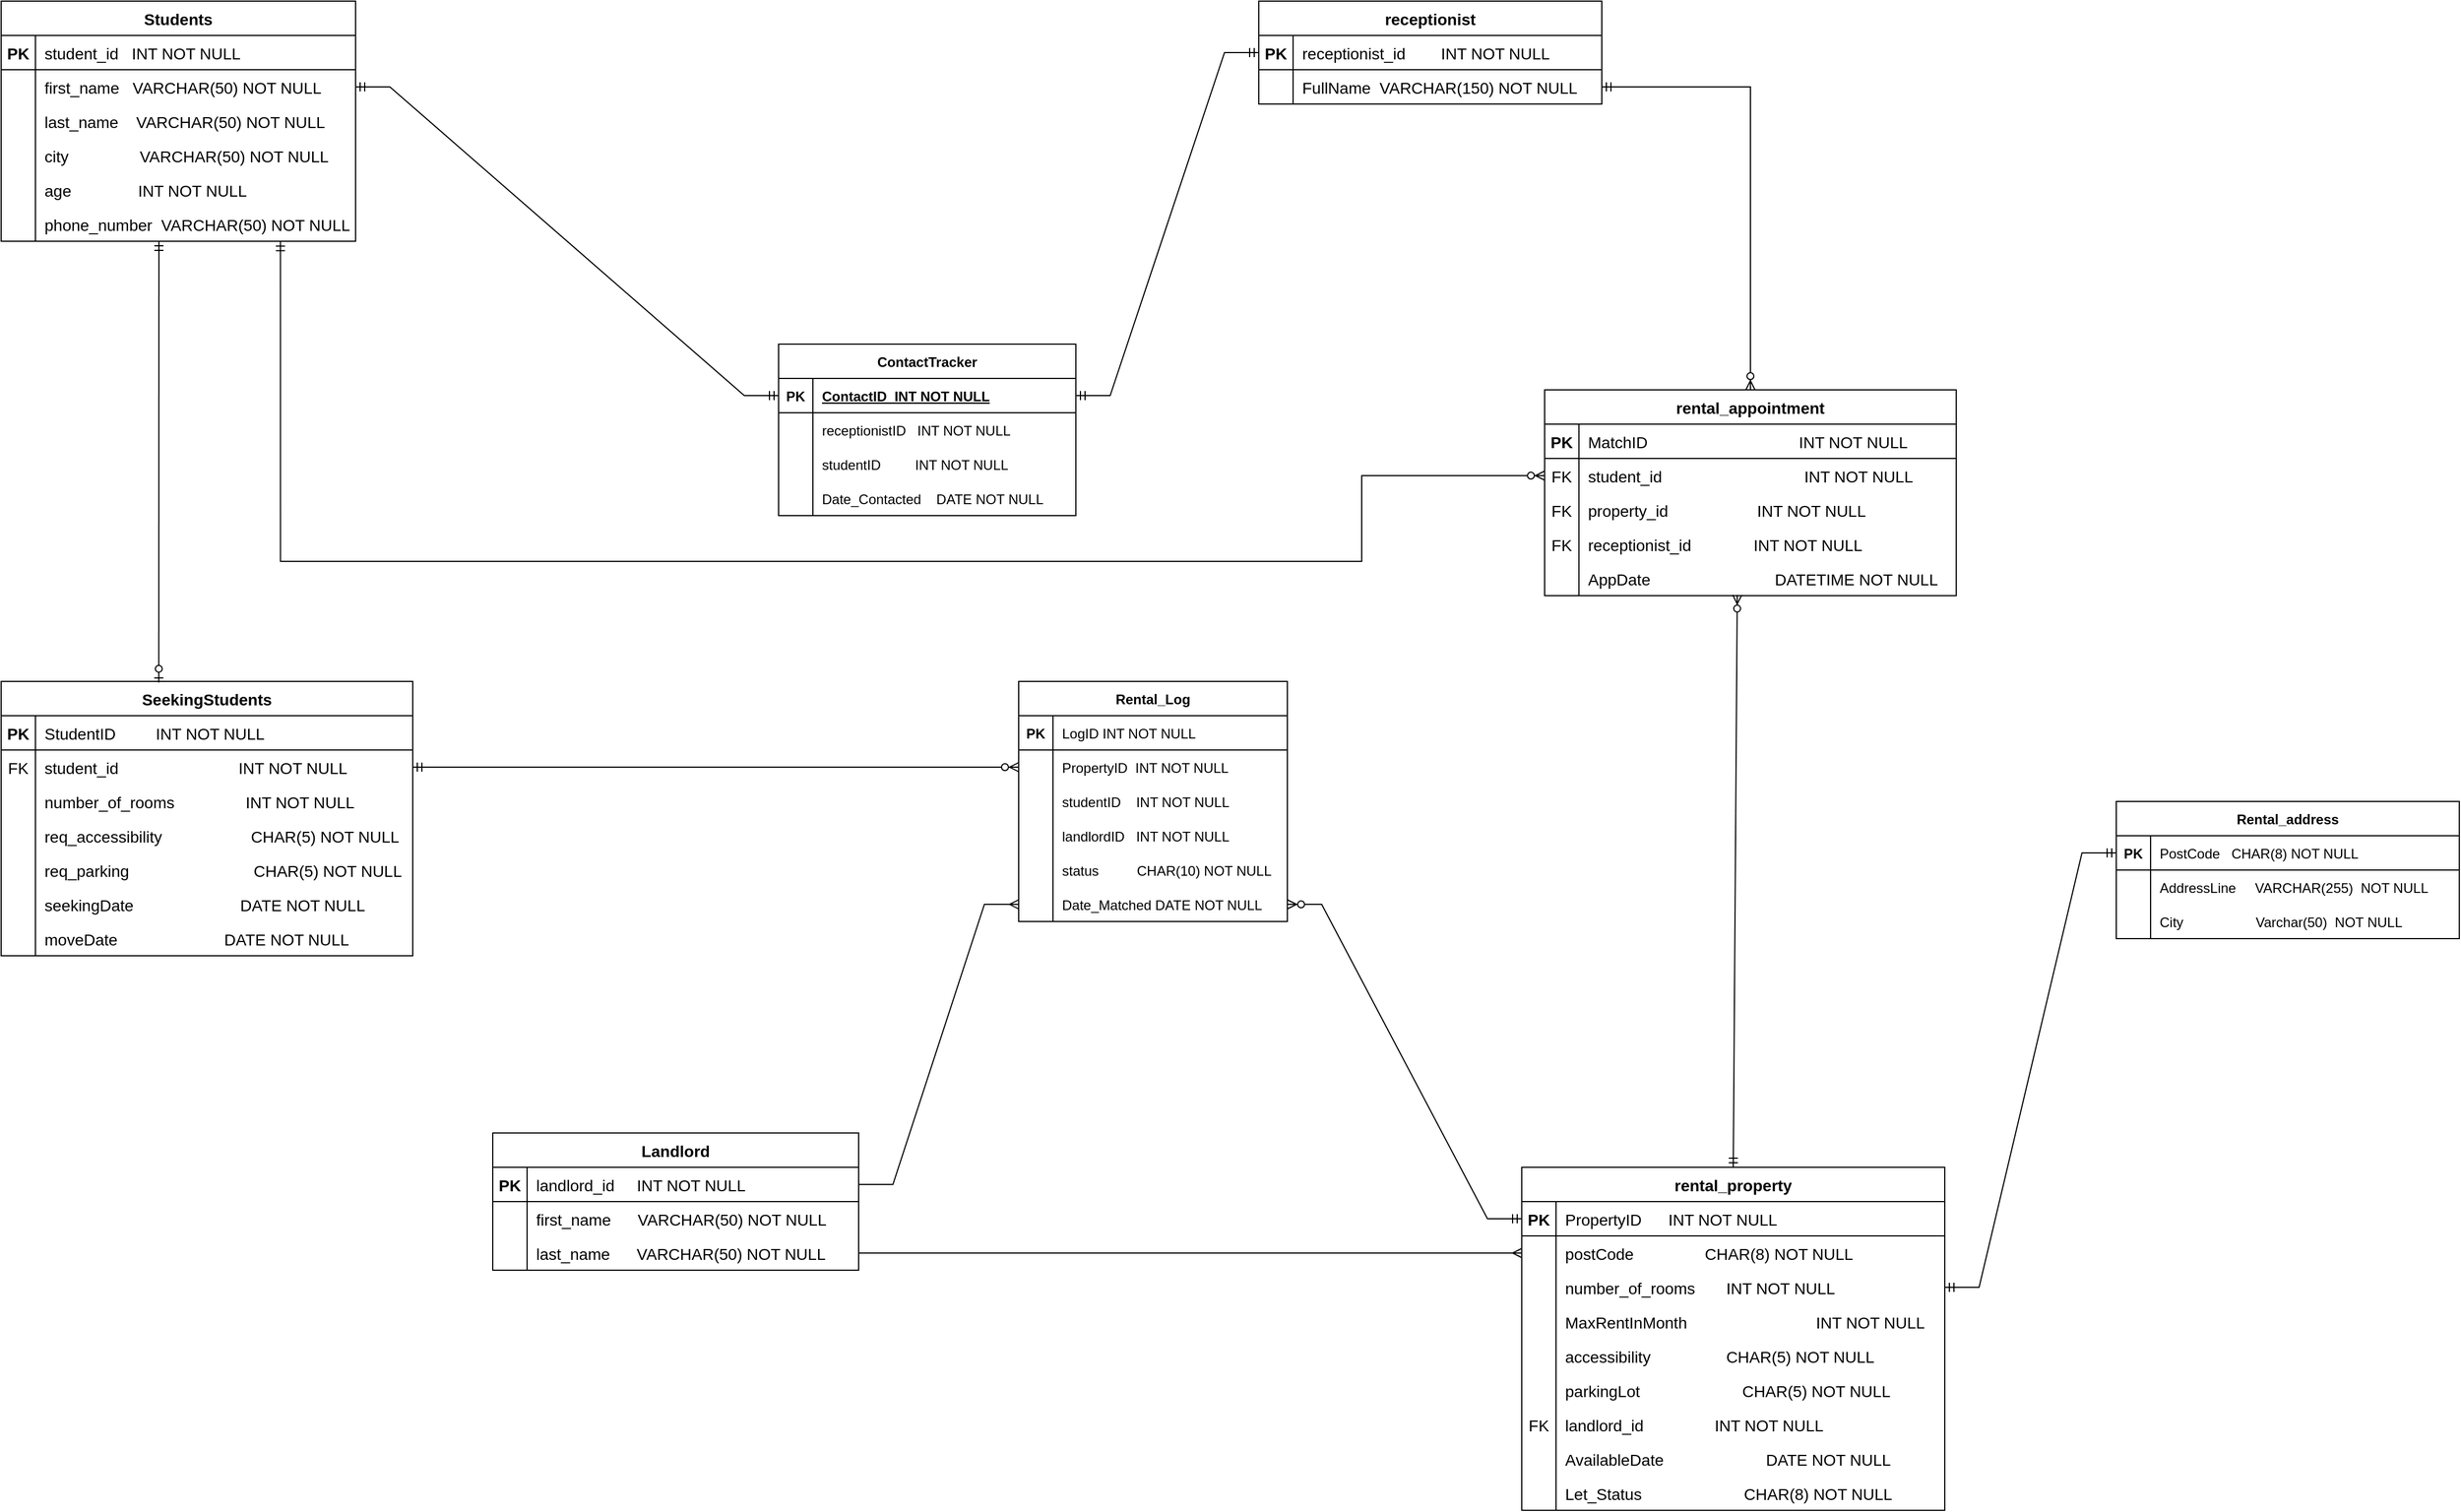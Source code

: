 <mxfile version="20.6.0" type="github">
  <diagram id="fzFdkP5ZeFTCwG1FxZoy" name="Page-1">
    <mxGraphModel dx="4066" dy="1269" grid="1" gridSize="10" guides="1" tooltips="1" connect="1" arrows="1" fold="1" page="1" pageScale="1" pageWidth="850" pageHeight="1100" math="0" shadow="0">
      <root>
        <mxCell id="0" />
        <mxCell id="1" parent="0" />
        <mxCell id="blNqjm5hQIWUAVkp0L84-167" value="Students" style="shape=table;startSize=30;container=1;collapsible=1;childLayout=tableLayout;fixedRows=1;rowLines=0;fontStyle=1;align=center;resizeLast=1;fontSize=14;" parent="1" vertex="1">
          <mxGeometry x="-890" y="300" width="310" height="210" as="geometry" />
        </mxCell>
        <mxCell id="blNqjm5hQIWUAVkp0L84-168" value="" style="shape=tableRow;horizontal=0;startSize=0;swimlaneHead=0;swimlaneBody=0;fillColor=none;collapsible=0;dropTarget=0;points=[[0,0.5],[1,0.5]];portConstraint=eastwest;top=0;left=0;right=0;bottom=1;fontSize=14;" parent="blNqjm5hQIWUAVkp0L84-167" vertex="1">
          <mxGeometry y="30" width="310" height="30" as="geometry" />
        </mxCell>
        <mxCell id="blNqjm5hQIWUAVkp0L84-169" value="PK" style="shape=partialRectangle;connectable=0;fillColor=none;top=0;left=0;bottom=0;right=0;fontStyle=1;overflow=hidden;fontSize=14;" parent="blNqjm5hQIWUAVkp0L84-168" vertex="1">
          <mxGeometry width="30" height="30" as="geometry">
            <mxRectangle width="30" height="30" as="alternateBounds" />
          </mxGeometry>
        </mxCell>
        <mxCell id="blNqjm5hQIWUAVkp0L84-170" value="student_id   INT NOT NULL" style="shape=partialRectangle;connectable=0;fillColor=none;top=0;left=0;bottom=0;right=0;align=left;spacingLeft=6;fontStyle=0;overflow=hidden;fontSize=14;" parent="blNqjm5hQIWUAVkp0L84-168" vertex="1">
          <mxGeometry x="30" width="280" height="30" as="geometry">
            <mxRectangle width="280" height="30" as="alternateBounds" />
          </mxGeometry>
        </mxCell>
        <mxCell id="blNqjm5hQIWUAVkp0L84-171" value="" style="shape=tableRow;horizontal=0;startSize=0;swimlaneHead=0;swimlaneBody=0;fillColor=none;collapsible=0;dropTarget=0;points=[[0,0.5],[1,0.5]];portConstraint=eastwest;top=0;left=0;right=0;bottom=0;fontSize=14;" parent="blNqjm5hQIWUAVkp0L84-167" vertex="1">
          <mxGeometry y="60" width="310" height="30" as="geometry" />
        </mxCell>
        <mxCell id="blNqjm5hQIWUAVkp0L84-172" value="" style="shape=partialRectangle;connectable=0;fillColor=none;top=0;left=0;bottom=0;right=0;editable=1;overflow=hidden;fontSize=14;" parent="blNqjm5hQIWUAVkp0L84-171" vertex="1">
          <mxGeometry width="30" height="30" as="geometry">
            <mxRectangle width="30" height="30" as="alternateBounds" />
          </mxGeometry>
        </mxCell>
        <mxCell id="blNqjm5hQIWUAVkp0L84-173" value="first_name   VARCHAR(50) NOT NULL" style="shape=partialRectangle;connectable=0;fillColor=none;top=0;left=0;bottom=0;right=0;align=left;spacingLeft=6;overflow=hidden;fontSize=14;" parent="blNqjm5hQIWUAVkp0L84-171" vertex="1">
          <mxGeometry x="30" width="280" height="30" as="geometry">
            <mxRectangle width="280" height="30" as="alternateBounds" />
          </mxGeometry>
        </mxCell>
        <mxCell id="blNqjm5hQIWUAVkp0L84-174" value="" style="shape=tableRow;horizontal=0;startSize=0;swimlaneHead=0;swimlaneBody=0;fillColor=none;collapsible=0;dropTarget=0;points=[[0,0.5],[1,0.5]];portConstraint=eastwest;top=0;left=0;right=0;bottom=0;fontSize=14;" parent="blNqjm5hQIWUAVkp0L84-167" vertex="1">
          <mxGeometry y="90" width="310" height="30" as="geometry" />
        </mxCell>
        <mxCell id="blNqjm5hQIWUAVkp0L84-175" value="" style="shape=partialRectangle;connectable=0;fillColor=none;top=0;left=0;bottom=0;right=0;editable=1;overflow=hidden;fontSize=14;" parent="blNqjm5hQIWUAVkp0L84-174" vertex="1">
          <mxGeometry width="30" height="30" as="geometry">
            <mxRectangle width="30" height="30" as="alternateBounds" />
          </mxGeometry>
        </mxCell>
        <mxCell id="blNqjm5hQIWUAVkp0L84-176" value="last_name    VARCHAR(50) NOT NULL" style="shape=partialRectangle;connectable=0;fillColor=none;top=0;left=0;bottom=0;right=0;align=left;spacingLeft=6;overflow=hidden;fontSize=14;" parent="blNqjm5hQIWUAVkp0L84-174" vertex="1">
          <mxGeometry x="30" width="280" height="30" as="geometry">
            <mxRectangle width="280" height="30" as="alternateBounds" />
          </mxGeometry>
        </mxCell>
        <mxCell id="blNqjm5hQIWUAVkp0L84-177" value="" style="shape=tableRow;horizontal=0;startSize=0;swimlaneHead=0;swimlaneBody=0;fillColor=none;collapsible=0;dropTarget=0;points=[[0,0.5],[1,0.5]];portConstraint=eastwest;top=0;left=0;right=0;bottom=0;fontSize=14;" parent="blNqjm5hQIWUAVkp0L84-167" vertex="1">
          <mxGeometry y="120" width="310" height="30" as="geometry" />
        </mxCell>
        <mxCell id="blNqjm5hQIWUAVkp0L84-178" value="" style="shape=partialRectangle;connectable=0;fillColor=none;top=0;left=0;bottom=0;right=0;editable=1;overflow=hidden;fontSize=14;" parent="blNqjm5hQIWUAVkp0L84-177" vertex="1">
          <mxGeometry width="30" height="30" as="geometry">
            <mxRectangle width="30" height="30" as="alternateBounds" />
          </mxGeometry>
        </mxCell>
        <mxCell id="blNqjm5hQIWUAVkp0L84-179" value="city                VARCHAR(50) NOT NULL" style="shape=partialRectangle;connectable=0;fillColor=none;top=0;left=0;bottom=0;right=0;align=left;spacingLeft=6;overflow=hidden;fontSize=14;" parent="blNqjm5hQIWUAVkp0L84-177" vertex="1">
          <mxGeometry x="30" width="280" height="30" as="geometry">
            <mxRectangle width="280" height="30" as="alternateBounds" />
          </mxGeometry>
        </mxCell>
        <mxCell id="blNqjm5hQIWUAVkp0L84-180" value="" style="shape=tableRow;horizontal=0;startSize=0;swimlaneHead=0;swimlaneBody=0;fillColor=none;collapsible=0;dropTarget=0;points=[[0,0.5],[1,0.5]];portConstraint=eastwest;top=0;left=0;right=0;bottom=0;fontSize=14;" parent="blNqjm5hQIWUAVkp0L84-167" vertex="1">
          <mxGeometry y="150" width="310" height="30" as="geometry" />
        </mxCell>
        <mxCell id="blNqjm5hQIWUAVkp0L84-181" value="" style="shape=partialRectangle;connectable=0;fillColor=none;top=0;left=0;bottom=0;right=0;editable=1;overflow=hidden;fontSize=14;" parent="blNqjm5hQIWUAVkp0L84-180" vertex="1">
          <mxGeometry width="30" height="30" as="geometry">
            <mxRectangle width="30" height="30" as="alternateBounds" />
          </mxGeometry>
        </mxCell>
        <mxCell id="blNqjm5hQIWUAVkp0L84-182" value="age               INT NOT NULL" style="shape=partialRectangle;connectable=0;fillColor=none;top=0;left=0;bottom=0;right=0;align=left;spacingLeft=6;overflow=hidden;fontSize=14;" parent="blNqjm5hQIWUAVkp0L84-180" vertex="1">
          <mxGeometry x="30" width="280" height="30" as="geometry">
            <mxRectangle width="280" height="30" as="alternateBounds" />
          </mxGeometry>
        </mxCell>
        <mxCell id="blNqjm5hQIWUAVkp0L84-183" value="" style="shape=tableRow;horizontal=0;startSize=0;swimlaneHead=0;swimlaneBody=0;fillColor=none;collapsible=0;dropTarget=0;points=[[0,0.5],[1,0.5]];portConstraint=eastwest;top=0;left=0;right=0;bottom=0;fontSize=14;" parent="blNqjm5hQIWUAVkp0L84-167" vertex="1">
          <mxGeometry y="180" width="310" height="30" as="geometry" />
        </mxCell>
        <mxCell id="blNqjm5hQIWUAVkp0L84-184" value="" style="shape=partialRectangle;connectable=0;fillColor=none;top=0;left=0;bottom=0;right=0;editable=1;overflow=hidden;fontSize=14;" parent="blNqjm5hQIWUAVkp0L84-183" vertex="1">
          <mxGeometry width="30" height="30" as="geometry">
            <mxRectangle width="30" height="30" as="alternateBounds" />
          </mxGeometry>
        </mxCell>
        <mxCell id="blNqjm5hQIWUAVkp0L84-185" value="phone_number  VARCHAR(50) NOT NULL" style="shape=partialRectangle;connectable=0;fillColor=none;top=0;left=0;bottom=0;right=0;align=left;spacingLeft=6;overflow=hidden;fontSize=14;" parent="blNqjm5hQIWUAVkp0L84-183" vertex="1">
          <mxGeometry x="30" width="280" height="30" as="geometry">
            <mxRectangle width="280" height="30" as="alternateBounds" />
          </mxGeometry>
        </mxCell>
        <mxCell id="blNqjm5hQIWUAVkp0L84-186" value="Landlord" style="shape=table;startSize=30;container=1;collapsible=1;childLayout=tableLayout;fixedRows=1;rowLines=0;fontStyle=1;align=center;resizeLast=1;fontSize=14;" parent="1" vertex="1">
          <mxGeometry x="-460" y="1290" width="320" height="120" as="geometry" />
        </mxCell>
        <mxCell id="blNqjm5hQIWUAVkp0L84-187" value="" style="shape=tableRow;horizontal=0;startSize=0;swimlaneHead=0;swimlaneBody=0;fillColor=none;collapsible=0;dropTarget=0;points=[[0,0.5],[1,0.5]];portConstraint=eastwest;top=0;left=0;right=0;bottom=1;fontSize=14;" parent="blNqjm5hQIWUAVkp0L84-186" vertex="1">
          <mxGeometry y="30" width="320" height="30" as="geometry" />
        </mxCell>
        <mxCell id="blNqjm5hQIWUAVkp0L84-188" value="PK" style="shape=partialRectangle;connectable=0;fillColor=none;top=0;left=0;bottom=0;right=0;fontStyle=1;overflow=hidden;fontSize=14;" parent="blNqjm5hQIWUAVkp0L84-187" vertex="1">
          <mxGeometry width="30" height="30" as="geometry">
            <mxRectangle width="30" height="30" as="alternateBounds" />
          </mxGeometry>
        </mxCell>
        <mxCell id="blNqjm5hQIWUAVkp0L84-189" value="landlord_id     INT NOT NULL" style="shape=partialRectangle;connectable=0;fillColor=none;top=0;left=0;bottom=0;right=0;align=left;spacingLeft=6;fontStyle=0;overflow=hidden;fontSize=14;" parent="blNqjm5hQIWUAVkp0L84-187" vertex="1">
          <mxGeometry x="30" width="290" height="30" as="geometry">
            <mxRectangle width="290" height="30" as="alternateBounds" />
          </mxGeometry>
        </mxCell>
        <mxCell id="blNqjm5hQIWUAVkp0L84-190" value="" style="shape=tableRow;horizontal=0;startSize=0;swimlaneHead=0;swimlaneBody=0;fillColor=none;collapsible=0;dropTarget=0;points=[[0,0.5],[1,0.5]];portConstraint=eastwest;top=0;left=0;right=0;bottom=0;fontSize=14;" parent="blNqjm5hQIWUAVkp0L84-186" vertex="1">
          <mxGeometry y="60" width="320" height="30" as="geometry" />
        </mxCell>
        <mxCell id="blNqjm5hQIWUAVkp0L84-191" value="" style="shape=partialRectangle;connectable=0;fillColor=none;top=0;left=0;bottom=0;right=0;editable=1;overflow=hidden;fontSize=14;" parent="blNqjm5hQIWUAVkp0L84-190" vertex="1">
          <mxGeometry width="30" height="30" as="geometry">
            <mxRectangle width="30" height="30" as="alternateBounds" />
          </mxGeometry>
        </mxCell>
        <mxCell id="blNqjm5hQIWUAVkp0L84-192" value="first_name      VARCHAR(50) NOT NULL" style="shape=partialRectangle;connectable=0;fillColor=none;top=0;left=0;bottom=0;right=0;align=left;spacingLeft=6;overflow=hidden;fontSize=14;" parent="blNqjm5hQIWUAVkp0L84-190" vertex="1">
          <mxGeometry x="30" width="290" height="30" as="geometry">
            <mxRectangle width="290" height="30" as="alternateBounds" />
          </mxGeometry>
        </mxCell>
        <mxCell id="blNqjm5hQIWUAVkp0L84-193" value="" style="shape=tableRow;horizontal=0;startSize=0;swimlaneHead=0;swimlaneBody=0;fillColor=none;collapsible=0;dropTarget=0;points=[[0,0.5],[1,0.5]];portConstraint=eastwest;top=0;left=0;right=0;bottom=0;fontSize=14;" parent="blNqjm5hQIWUAVkp0L84-186" vertex="1">
          <mxGeometry y="90" width="320" height="30" as="geometry" />
        </mxCell>
        <mxCell id="blNqjm5hQIWUAVkp0L84-194" value="" style="shape=partialRectangle;connectable=0;fillColor=none;top=0;left=0;bottom=0;right=0;editable=1;overflow=hidden;fontSize=14;" parent="blNqjm5hQIWUAVkp0L84-193" vertex="1">
          <mxGeometry width="30" height="30" as="geometry">
            <mxRectangle width="30" height="30" as="alternateBounds" />
          </mxGeometry>
        </mxCell>
        <mxCell id="blNqjm5hQIWUAVkp0L84-195" value="last_name      VARCHAR(50) NOT NULL" style="shape=partialRectangle;connectable=0;fillColor=none;top=0;left=0;bottom=0;right=0;align=left;spacingLeft=6;overflow=hidden;fontSize=14;" parent="blNqjm5hQIWUAVkp0L84-193" vertex="1">
          <mxGeometry x="30" width="290" height="30" as="geometry">
            <mxRectangle width="290" height="30" as="alternateBounds" />
          </mxGeometry>
        </mxCell>
        <mxCell id="blNqjm5hQIWUAVkp0L84-205" value="rental_property" style="shape=table;startSize=30;container=1;collapsible=1;childLayout=tableLayout;fixedRows=1;rowLines=0;fontStyle=1;align=center;resizeLast=1;fontSize=14;" parent="1" vertex="1">
          <mxGeometry x="440" y="1320" width="370" height="300" as="geometry" />
        </mxCell>
        <mxCell id="blNqjm5hQIWUAVkp0L84-206" value="" style="shape=tableRow;horizontal=0;startSize=0;swimlaneHead=0;swimlaneBody=0;fillColor=none;collapsible=0;dropTarget=0;points=[[0,0.5],[1,0.5]];portConstraint=eastwest;top=0;left=0;right=0;bottom=1;fontSize=14;" parent="blNqjm5hQIWUAVkp0L84-205" vertex="1">
          <mxGeometry y="30" width="370" height="30" as="geometry" />
        </mxCell>
        <mxCell id="blNqjm5hQIWUAVkp0L84-207" value="PK" style="shape=partialRectangle;connectable=0;fillColor=none;top=0;left=0;bottom=0;right=0;fontStyle=1;overflow=hidden;fontSize=14;" parent="blNqjm5hQIWUAVkp0L84-206" vertex="1">
          <mxGeometry width="30" height="30" as="geometry">
            <mxRectangle width="30" height="30" as="alternateBounds" />
          </mxGeometry>
        </mxCell>
        <mxCell id="blNqjm5hQIWUAVkp0L84-208" value="PropertyID      INT NOT NULL" style="shape=partialRectangle;connectable=0;fillColor=none;top=0;left=0;bottom=0;right=0;align=left;spacingLeft=6;fontStyle=0;overflow=hidden;fontSize=14;" parent="blNqjm5hQIWUAVkp0L84-206" vertex="1">
          <mxGeometry x="30" width="340" height="30" as="geometry">
            <mxRectangle width="340" height="30" as="alternateBounds" />
          </mxGeometry>
        </mxCell>
        <mxCell id="blNqjm5hQIWUAVkp0L84-215" value="" style="shape=tableRow;horizontal=0;startSize=0;swimlaneHead=0;swimlaneBody=0;fillColor=none;collapsible=0;dropTarget=0;points=[[0,0.5],[1,0.5]];portConstraint=eastwest;top=0;left=0;right=0;bottom=0;fontSize=14;" parent="blNqjm5hQIWUAVkp0L84-205" vertex="1">
          <mxGeometry y="60" width="370" height="30" as="geometry" />
        </mxCell>
        <mxCell id="blNqjm5hQIWUAVkp0L84-216" value="" style="shape=partialRectangle;connectable=0;fillColor=none;top=0;left=0;bottom=0;right=0;editable=1;overflow=hidden;fontSize=14;" parent="blNqjm5hQIWUAVkp0L84-215" vertex="1">
          <mxGeometry width="30" height="30" as="geometry">
            <mxRectangle width="30" height="30" as="alternateBounds" />
          </mxGeometry>
        </mxCell>
        <mxCell id="blNqjm5hQIWUAVkp0L84-217" value="postCode                CHAR(8) NOT NULL" style="shape=partialRectangle;connectable=0;fillColor=none;top=0;left=0;bottom=0;right=0;align=left;spacingLeft=6;overflow=hidden;fontSize=14;" parent="blNqjm5hQIWUAVkp0L84-215" vertex="1">
          <mxGeometry x="30" width="340" height="30" as="geometry">
            <mxRectangle width="340" height="30" as="alternateBounds" />
          </mxGeometry>
        </mxCell>
        <mxCell id="blNqjm5hQIWUAVkp0L84-218" value="" style="shape=tableRow;horizontal=0;startSize=0;swimlaneHead=0;swimlaneBody=0;fillColor=none;collapsible=0;dropTarget=0;points=[[0,0.5],[1,0.5]];portConstraint=eastwest;top=0;left=0;right=0;bottom=0;fontSize=14;" parent="blNqjm5hQIWUAVkp0L84-205" vertex="1">
          <mxGeometry y="90" width="370" height="30" as="geometry" />
        </mxCell>
        <mxCell id="blNqjm5hQIWUAVkp0L84-219" value="" style="shape=partialRectangle;connectable=0;fillColor=none;top=0;left=0;bottom=0;right=0;editable=1;overflow=hidden;fontSize=14;" parent="blNqjm5hQIWUAVkp0L84-218" vertex="1">
          <mxGeometry width="30" height="30" as="geometry">
            <mxRectangle width="30" height="30" as="alternateBounds" />
          </mxGeometry>
        </mxCell>
        <mxCell id="blNqjm5hQIWUAVkp0L84-220" value="number_of_rooms       INT NOT NULL" style="shape=partialRectangle;connectable=0;fillColor=none;top=0;left=0;bottom=0;right=0;align=left;spacingLeft=6;overflow=hidden;fontSize=14;" parent="blNqjm5hQIWUAVkp0L84-218" vertex="1">
          <mxGeometry x="30" width="340" height="30" as="geometry">
            <mxRectangle width="340" height="30" as="alternateBounds" />
          </mxGeometry>
        </mxCell>
        <mxCell id="blNqjm5hQIWUAVkp0L84-221" value="" style="shape=tableRow;horizontal=0;startSize=0;swimlaneHead=0;swimlaneBody=0;fillColor=none;collapsible=0;dropTarget=0;points=[[0,0.5],[1,0.5]];portConstraint=eastwest;top=0;left=0;right=0;bottom=0;fontSize=14;" parent="blNqjm5hQIWUAVkp0L84-205" vertex="1">
          <mxGeometry y="120" width="370" height="30" as="geometry" />
        </mxCell>
        <mxCell id="blNqjm5hQIWUAVkp0L84-222" value="" style="shape=partialRectangle;connectable=0;fillColor=none;top=0;left=0;bottom=0;right=0;editable=1;overflow=hidden;fontSize=14;" parent="blNqjm5hQIWUAVkp0L84-221" vertex="1">
          <mxGeometry width="30" height="30" as="geometry">
            <mxRectangle width="30" height="30" as="alternateBounds" />
          </mxGeometry>
        </mxCell>
        <mxCell id="blNqjm5hQIWUAVkp0L84-223" value="MaxRentInMonth                             INT NOT NULL" style="shape=partialRectangle;connectable=0;fillColor=none;top=0;left=0;bottom=0;right=0;align=left;spacingLeft=6;overflow=hidden;fontSize=14;" parent="blNqjm5hQIWUAVkp0L84-221" vertex="1">
          <mxGeometry x="30" width="340" height="30" as="geometry">
            <mxRectangle width="340" height="30" as="alternateBounds" />
          </mxGeometry>
        </mxCell>
        <mxCell id="blNqjm5hQIWUAVkp0L84-224" value="" style="shape=tableRow;horizontal=0;startSize=0;swimlaneHead=0;swimlaneBody=0;fillColor=none;collapsible=0;dropTarget=0;points=[[0,0.5],[1,0.5]];portConstraint=eastwest;top=0;left=0;right=0;bottom=0;fontSize=14;" parent="blNqjm5hQIWUAVkp0L84-205" vertex="1">
          <mxGeometry y="150" width="370" height="30" as="geometry" />
        </mxCell>
        <mxCell id="blNqjm5hQIWUAVkp0L84-225" value="" style="shape=partialRectangle;connectable=0;fillColor=none;top=0;left=0;bottom=0;right=0;editable=1;overflow=hidden;fontSize=14;" parent="blNqjm5hQIWUAVkp0L84-224" vertex="1">
          <mxGeometry width="30" height="30" as="geometry">
            <mxRectangle width="30" height="30" as="alternateBounds" />
          </mxGeometry>
        </mxCell>
        <mxCell id="blNqjm5hQIWUAVkp0L84-226" value="accessibility                 CHAR(5) NOT NULL" style="shape=partialRectangle;connectable=0;fillColor=none;top=0;left=0;bottom=0;right=0;align=left;spacingLeft=6;overflow=hidden;fontSize=14;" parent="blNqjm5hQIWUAVkp0L84-224" vertex="1">
          <mxGeometry x="30" width="340" height="30" as="geometry">
            <mxRectangle width="340" height="30" as="alternateBounds" />
          </mxGeometry>
        </mxCell>
        <mxCell id="blNqjm5hQIWUAVkp0L84-227" value="" style="shape=tableRow;horizontal=0;startSize=0;swimlaneHead=0;swimlaneBody=0;fillColor=none;collapsible=0;dropTarget=0;points=[[0,0.5],[1,0.5]];portConstraint=eastwest;top=0;left=0;right=0;bottom=0;fontSize=14;" parent="blNqjm5hQIWUAVkp0L84-205" vertex="1">
          <mxGeometry y="180" width="370" height="30" as="geometry" />
        </mxCell>
        <mxCell id="blNqjm5hQIWUAVkp0L84-228" value="" style="shape=partialRectangle;connectable=0;fillColor=none;top=0;left=0;bottom=0;right=0;editable=1;overflow=hidden;fontSize=14;" parent="blNqjm5hQIWUAVkp0L84-227" vertex="1">
          <mxGeometry width="30" height="30" as="geometry">
            <mxRectangle width="30" height="30" as="alternateBounds" />
          </mxGeometry>
        </mxCell>
        <mxCell id="blNqjm5hQIWUAVkp0L84-229" value="parkingLot                       CHAR(5) NOT NULL" style="shape=partialRectangle;connectable=0;fillColor=none;top=0;left=0;bottom=0;right=0;align=left;spacingLeft=6;overflow=hidden;fontSize=14;" parent="blNqjm5hQIWUAVkp0L84-227" vertex="1">
          <mxGeometry x="30" width="340" height="30" as="geometry">
            <mxRectangle width="340" height="30" as="alternateBounds" />
          </mxGeometry>
        </mxCell>
        <mxCell id="blNqjm5hQIWUAVkp0L84-230" value="" style="shape=tableRow;horizontal=0;startSize=0;swimlaneHead=0;swimlaneBody=0;fillColor=none;collapsible=0;dropTarget=0;points=[[0,0.5],[1,0.5]];portConstraint=eastwest;top=0;left=0;right=0;bottom=0;fontSize=14;" parent="blNqjm5hQIWUAVkp0L84-205" vertex="1">
          <mxGeometry y="210" width="370" height="30" as="geometry" />
        </mxCell>
        <mxCell id="blNqjm5hQIWUAVkp0L84-231" value="FK" style="shape=partialRectangle;connectable=0;fillColor=none;top=0;left=0;bottom=0;right=0;editable=1;overflow=hidden;fontSize=14;" parent="blNqjm5hQIWUAVkp0L84-230" vertex="1">
          <mxGeometry width="30" height="30" as="geometry">
            <mxRectangle width="30" height="30" as="alternateBounds" />
          </mxGeometry>
        </mxCell>
        <mxCell id="blNqjm5hQIWUAVkp0L84-232" value="landlord_id                INT NOT NULL" style="shape=partialRectangle;connectable=0;fillColor=none;top=0;left=0;bottom=0;right=0;align=left;spacingLeft=6;overflow=hidden;fontSize=14;" parent="blNqjm5hQIWUAVkp0L84-230" vertex="1">
          <mxGeometry x="30" width="340" height="30" as="geometry">
            <mxRectangle width="340" height="30" as="alternateBounds" />
          </mxGeometry>
        </mxCell>
        <mxCell id="wakjOHe6G9w9zEnivoXu-52" value="" style="shape=tableRow;horizontal=0;startSize=0;swimlaneHead=0;swimlaneBody=0;fillColor=none;collapsible=0;dropTarget=0;points=[[0,0.5],[1,0.5]];portConstraint=eastwest;top=0;left=0;right=0;bottom=0;fontSize=14;" vertex="1" parent="blNqjm5hQIWUAVkp0L84-205">
          <mxGeometry y="240" width="370" height="30" as="geometry" />
        </mxCell>
        <mxCell id="wakjOHe6G9w9zEnivoXu-53" value="" style="shape=partialRectangle;connectable=0;fillColor=none;top=0;left=0;bottom=0;right=0;editable=1;overflow=hidden;fontSize=14;" vertex="1" parent="wakjOHe6G9w9zEnivoXu-52">
          <mxGeometry width="30" height="30" as="geometry">
            <mxRectangle width="30" height="30" as="alternateBounds" />
          </mxGeometry>
        </mxCell>
        <mxCell id="wakjOHe6G9w9zEnivoXu-54" value="AvailableDate                       DATE NOT NULL" style="shape=partialRectangle;connectable=0;fillColor=none;top=0;left=0;bottom=0;right=0;align=left;spacingLeft=6;overflow=hidden;fontSize=14;" vertex="1" parent="wakjOHe6G9w9zEnivoXu-52">
          <mxGeometry x="30" width="340" height="30" as="geometry">
            <mxRectangle width="340" height="30" as="alternateBounds" />
          </mxGeometry>
        </mxCell>
        <mxCell id="wakjOHe6G9w9zEnivoXu-55" value="" style="shape=tableRow;horizontal=0;startSize=0;swimlaneHead=0;swimlaneBody=0;fillColor=none;collapsible=0;dropTarget=0;points=[[0,0.5],[1,0.5]];portConstraint=eastwest;top=0;left=0;right=0;bottom=0;fontSize=14;" vertex="1" parent="blNqjm5hQIWUAVkp0L84-205">
          <mxGeometry y="270" width="370" height="30" as="geometry" />
        </mxCell>
        <mxCell id="wakjOHe6G9w9zEnivoXu-56" value="" style="shape=partialRectangle;connectable=0;fillColor=none;top=0;left=0;bottom=0;right=0;editable=1;overflow=hidden;fontSize=14;" vertex="1" parent="wakjOHe6G9w9zEnivoXu-55">
          <mxGeometry width="30" height="30" as="geometry">
            <mxRectangle width="30" height="30" as="alternateBounds" />
          </mxGeometry>
        </mxCell>
        <mxCell id="wakjOHe6G9w9zEnivoXu-57" value="Let_Status                       CHAR(8) NOT NULL" style="shape=partialRectangle;connectable=0;fillColor=none;top=0;left=0;bottom=0;right=0;align=left;spacingLeft=6;overflow=hidden;fontSize=14;" vertex="1" parent="wakjOHe6G9w9zEnivoXu-55">
          <mxGeometry x="30" width="340" height="30" as="geometry">
            <mxRectangle width="340" height="30" as="alternateBounds" />
          </mxGeometry>
        </mxCell>
        <mxCell id="blNqjm5hQIWUAVkp0L84-233" value="SeekingStudents" style="shape=table;startSize=30;container=1;collapsible=1;childLayout=tableLayout;fixedRows=1;rowLines=0;fontStyle=1;align=center;resizeLast=1;fontSize=14;" parent="1" vertex="1">
          <mxGeometry x="-890" y="895" width="360" height="240" as="geometry" />
        </mxCell>
        <mxCell id="blNqjm5hQIWUAVkp0L84-234" value="" style="shape=tableRow;horizontal=0;startSize=0;swimlaneHead=0;swimlaneBody=0;fillColor=none;collapsible=0;dropTarget=0;points=[[0,0.5],[1,0.5]];portConstraint=eastwest;top=0;left=0;right=0;bottom=1;fontSize=14;" parent="blNqjm5hQIWUAVkp0L84-233" vertex="1">
          <mxGeometry y="30" width="360" height="30" as="geometry" />
        </mxCell>
        <mxCell id="blNqjm5hQIWUAVkp0L84-235" value="PK" style="shape=partialRectangle;connectable=0;fillColor=none;top=0;left=0;bottom=0;right=0;fontStyle=1;overflow=hidden;fontSize=14;" parent="blNqjm5hQIWUAVkp0L84-234" vertex="1">
          <mxGeometry width="30" height="30" as="geometry">
            <mxRectangle width="30" height="30" as="alternateBounds" />
          </mxGeometry>
        </mxCell>
        <mxCell id="blNqjm5hQIWUAVkp0L84-236" value="StudentID         INT NOT NULL" style="shape=partialRectangle;connectable=0;fillColor=none;top=0;left=0;bottom=0;right=0;align=left;spacingLeft=6;fontStyle=0;overflow=hidden;fontSize=14;" parent="blNqjm5hQIWUAVkp0L84-234" vertex="1">
          <mxGeometry x="30" width="330" height="30" as="geometry">
            <mxRectangle width="330" height="30" as="alternateBounds" />
          </mxGeometry>
        </mxCell>
        <mxCell id="blNqjm5hQIWUAVkp0L84-237" value="" style="shape=tableRow;horizontal=0;startSize=0;swimlaneHead=0;swimlaneBody=0;fillColor=none;collapsible=0;dropTarget=0;points=[[0,0.5],[1,0.5]];portConstraint=eastwest;top=0;left=0;right=0;bottom=0;fontSize=14;" parent="blNqjm5hQIWUAVkp0L84-233" vertex="1">
          <mxGeometry y="60" width="360" height="30" as="geometry" />
        </mxCell>
        <mxCell id="blNqjm5hQIWUAVkp0L84-238" value="FK" style="shape=partialRectangle;connectable=0;fillColor=none;top=0;left=0;bottom=0;right=0;editable=1;overflow=hidden;fontSize=14;" parent="blNqjm5hQIWUAVkp0L84-237" vertex="1">
          <mxGeometry width="30" height="30" as="geometry">
            <mxRectangle width="30" height="30" as="alternateBounds" />
          </mxGeometry>
        </mxCell>
        <mxCell id="blNqjm5hQIWUAVkp0L84-239" value="student_id                           INT NOT NULL" style="shape=partialRectangle;connectable=0;fillColor=none;top=0;left=0;bottom=0;right=0;align=left;spacingLeft=6;overflow=hidden;fontSize=14;" parent="blNqjm5hQIWUAVkp0L84-237" vertex="1">
          <mxGeometry x="30" width="330" height="30" as="geometry">
            <mxRectangle width="330" height="30" as="alternateBounds" />
          </mxGeometry>
        </mxCell>
        <mxCell id="blNqjm5hQIWUAVkp0L84-246" value="" style="shape=tableRow;horizontal=0;startSize=0;swimlaneHead=0;swimlaneBody=0;fillColor=none;collapsible=0;dropTarget=0;points=[[0,0.5],[1,0.5]];portConstraint=eastwest;top=0;left=0;right=0;bottom=0;fontSize=14;" parent="blNqjm5hQIWUAVkp0L84-233" vertex="1">
          <mxGeometry y="90" width="360" height="30" as="geometry" />
        </mxCell>
        <mxCell id="blNqjm5hQIWUAVkp0L84-247" value="" style="shape=partialRectangle;connectable=0;fillColor=none;top=0;left=0;bottom=0;right=0;editable=1;overflow=hidden;fontSize=14;" parent="blNqjm5hQIWUAVkp0L84-246" vertex="1">
          <mxGeometry width="30" height="30" as="geometry">
            <mxRectangle width="30" height="30" as="alternateBounds" />
          </mxGeometry>
        </mxCell>
        <mxCell id="blNqjm5hQIWUAVkp0L84-248" value="number_of_rooms                INT NOT NULL" style="shape=partialRectangle;connectable=0;fillColor=none;top=0;left=0;bottom=0;right=0;align=left;spacingLeft=6;overflow=hidden;fontSize=14;" parent="blNqjm5hQIWUAVkp0L84-246" vertex="1">
          <mxGeometry x="30" width="330" height="30" as="geometry">
            <mxRectangle width="330" height="30" as="alternateBounds" />
          </mxGeometry>
        </mxCell>
        <mxCell id="blNqjm5hQIWUAVkp0L84-249" value="" style="shape=tableRow;horizontal=0;startSize=0;swimlaneHead=0;swimlaneBody=0;fillColor=none;collapsible=0;dropTarget=0;points=[[0,0.5],[1,0.5]];portConstraint=eastwest;top=0;left=0;right=0;bottom=0;fontSize=14;" parent="blNqjm5hQIWUAVkp0L84-233" vertex="1">
          <mxGeometry y="120" width="360" height="30" as="geometry" />
        </mxCell>
        <mxCell id="blNqjm5hQIWUAVkp0L84-250" value="" style="shape=partialRectangle;connectable=0;fillColor=none;top=0;left=0;bottom=0;right=0;editable=1;overflow=hidden;fontSize=14;" parent="blNqjm5hQIWUAVkp0L84-249" vertex="1">
          <mxGeometry width="30" height="30" as="geometry">
            <mxRectangle width="30" height="30" as="alternateBounds" />
          </mxGeometry>
        </mxCell>
        <mxCell id="blNqjm5hQIWUAVkp0L84-251" value="req_accessibility                    CHAR(5) NOT NULL" style="shape=partialRectangle;connectable=0;fillColor=none;top=0;left=0;bottom=0;right=0;align=left;spacingLeft=6;overflow=hidden;fontSize=14;" parent="blNqjm5hQIWUAVkp0L84-249" vertex="1">
          <mxGeometry x="30" width="330" height="30" as="geometry">
            <mxRectangle width="330" height="30" as="alternateBounds" />
          </mxGeometry>
        </mxCell>
        <mxCell id="blNqjm5hQIWUAVkp0L84-252" value="" style="shape=tableRow;horizontal=0;startSize=0;swimlaneHead=0;swimlaneBody=0;fillColor=none;collapsible=0;dropTarget=0;points=[[0,0.5],[1,0.5]];portConstraint=eastwest;top=0;left=0;right=0;bottom=0;fontSize=14;" parent="blNqjm5hQIWUAVkp0L84-233" vertex="1">
          <mxGeometry y="150" width="360" height="30" as="geometry" />
        </mxCell>
        <mxCell id="blNqjm5hQIWUAVkp0L84-253" value="" style="shape=partialRectangle;connectable=0;fillColor=none;top=0;left=0;bottom=0;right=0;editable=1;overflow=hidden;fontSize=14;" parent="blNqjm5hQIWUAVkp0L84-252" vertex="1">
          <mxGeometry width="30" height="30" as="geometry">
            <mxRectangle width="30" height="30" as="alternateBounds" />
          </mxGeometry>
        </mxCell>
        <mxCell id="blNqjm5hQIWUAVkp0L84-254" value="req_parking                            CHAR(5) NOT NULL" style="shape=partialRectangle;connectable=0;fillColor=none;top=0;left=0;bottom=0;right=0;align=left;spacingLeft=6;overflow=hidden;fontSize=14;" parent="blNqjm5hQIWUAVkp0L84-252" vertex="1">
          <mxGeometry x="30" width="330" height="30" as="geometry">
            <mxRectangle width="330" height="30" as="alternateBounds" />
          </mxGeometry>
        </mxCell>
        <mxCell id="blNqjm5hQIWUAVkp0L84-258" value="" style="shape=tableRow;horizontal=0;startSize=0;swimlaneHead=0;swimlaneBody=0;fillColor=none;collapsible=0;dropTarget=0;points=[[0,0.5],[1,0.5]];portConstraint=eastwest;top=0;left=0;right=0;bottom=0;fontSize=14;" parent="blNqjm5hQIWUAVkp0L84-233" vertex="1">
          <mxGeometry y="180" width="360" height="30" as="geometry" />
        </mxCell>
        <mxCell id="blNqjm5hQIWUAVkp0L84-259" value="" style="shape=partialRectangle;connectable=0;fillColor=none;top=0;left=0;bottom=0;right=0;editable=1;overflow=hidden;fontSize=14;" parent="blNqjm5hQIWUAVkp0L84-258" vertex="1">
          <mxGeometry width="30" height="30" as="geometry">
            <mxRectangle width="30" height="30" as="alternateBounds" />
          </mxGeometry>
        </mxCell>
        <mxCell id="blNqjm5hQIWUAVkp0L84-260" value="seekingDate                        DATE NOT NULL" style="shape=partialRectangle;connectable=0;fillColor=none;top=0;left=0;bottom=0;right=0;align=left;spacingLeft=6;overflow=hidden;fontSize=14;" parent="blNqjm5hQIWUAVkp0L84-258" vertex="1">
          <mxGeometry x="30" width="330" height="30" as="geometry">
            <mxRectangle width="330" height="30" as="alternateBounds" />
          </mxGeometry>
        </mxCell>
        <mxCell id="wakjOHe6G9w9zEnivoXu-1" value="" style="shape=tableRow;horizontal=0;startSize=0;swimlaneHead=0;swimlaneBody=0;fillColor=none;collapsible=0;dropTarget=0;points=[[0,0.5],[1,0.5]];portConstraint=eastwest;top=0;left=0;right=0;bottom=0;fontSize=14;" vertex="1" parent="blNqjm5hQIWUAVkp0L84-233">
          <mxGeometry y="210" width="360" height="30" as="geometry" />
        </mxCell>
        <mxCell id="wakjOHe6G9w9zEnivoXu-2" value="" style="shape=partialRectangle;connectable=0;fillColor=none;top=0;left=0;bottom=0;right=0;editable=1;overflow=hidden;fontSize=14;" vertex="1" parent="wakjOHe6G9w9zEnivoXu-1">
          <mxGeometry width="30" height="30" as="geometry">
            <mxRectangle width="30" height="30" as="alternateBounds" />
          </mxGeometry>
        </mxCell>
        <mxCell id="wakjOHe6G9w9zEnivoXu-3" value="moveDate                        DATE NOT NULL" style="shape=partialRectangle;connectable=0;fillColor=none;top=0;left=0;bottom=0;right=0;align=left;spacingLeft=6;overflow=hidden;fontSize=14;" vertex="1" parent="wakjOHe6G9w9zEnivoXu-1">
          <mxGeometry x="30" width="330" height="30" as="geometry">
            <mxRectangle width="330" height="30" as="alternateBounds" />
          </mxGeometry>
        </mxCell>
        <mxCell id="blNqjm5hQIWUAVkp0L84-261" value="rental_appointment" style="shape=table;startSize=30;container=1;collapsible=1;childLayout=tableLayout;fixedRows=1;rowLines=0;fontStyle=1;align=center;resizeLast=1;fontSize=14;" parent="1" vertex="1">
          <mxGeometry x="460" y="640" width="360" height="180" as="geometry" />
        </mxCell>
        <mxCell id="blNqjm5hQIWUAVkp0L84-262" value="" style="shape=tableRow;horizontal=0;startSize=0;swimlaneHead=0;swimlaneBody=0;fillColor=none;collapsible=0;dropTarget=0;points=[[0,0.5],[1,0.5]];portConstraint=eastwest;top=0;left=0;right=0;bottom=1;fontSize=14;" parent="blNqjm5hQIWUAVkp0L84-261" vertex="1">
          <mxGeometry y="30" width="360" height="30" as="geometry" />
        </mxCell>
        <mxCell id="blNqjm5hQIWUAVkp0L84-263" value="PK" style="shape=partialRectangle;connectable=0;fillColor=none;top=0;left=0;bottom=0;right=0;fontStyle=1;overflow=hidden;fontSize=14;" parent="blNqjm5hQIWUAVkp0L84-262" vertex="1">
          <mxGeometry width="30" height="30" as="geometry">
            <mxRectangle width="30" height="30" as="alternateBounds" />
          </mxGeometry>
        </mxCell>
        <mxCell id="blNqjm5hQIWUAVkp0L84-264" value="MatchID                                  INT NOT NULL" style="shape=partialRectangle;connectable=0;fillColor=none;top=0;left=0;bottom=0;right=0;align=left;spacingLeft=6;fontStyle=0;overflow=hidden;fontSize=14;" parent="blNqjm5hQIWUAVkp0L84-262" vertex="1">
          <mxGeometry x="30" width="330" height="30" as="geometry">
            <mxRectangle width="330" height="30" as="alternateBounds" />
          </mxGeometry>
        </mxCell>
        <mxCell id="blNqjm5hQIWUAVkp0L84-265" value="" style="shape=tableRow;horizontal=0;startSize=0;swimlaneHead=0;swimlaneBody=0;fillColor=none;collapsible=0;dropTarget=0;points=[[0,0.5],[1,0.5]];portConstraint=eastwest;top=0;left=0;right=0;bottom=0;fontSize=14;" parent="blNqjm5hQIWUAVkp0L84-261" vertex="1">
          <mxGeometry y="60" width="360" height="30" as="geometry" />
        </mxCell>
        <mxCell id="blNqjm5hQIWUAVkp0L84-266" value="FK" style="shape=partialRectangle;connectable=0;fillColor=none;top=0;left=0;bottom=0;right=0;editable=1;overflow=hidden;fontSize=14;" parent="blNqjm5hQIWUAVkp0L84-265" vertex="1">
          <mxGeometry width="30" height="30" as="geometry">
            <mxRectangle width="30" height="30" as="alternateBounds" />
          </mxGeometry>
        </mxCell>
        <mxCell id="blNqjm5hQIWUAVkp0L84-267" value="student_id                                INT NOT NULL" style="shape=partialRectangle;connectable=0;fillColor=none;top=0;left=0;bottom=0;right=0;align=left;spacingLeft=6;overflow=hidden;fontSize=14;" parent="blNqjm5hQIWUAVkp0L84-265" vertex="1">
          <mxGeometry x="30" width="330" height="30" as="geometry">
            <mxRectangle width="330" height="30" as="alternateBounds" />
          </mxGeometry>
        </mxCell>
        <mxCell id="blNqjm5hQIWUAVkp0L84-268" value="" style="shape=tableRow;horizontal=0;startSize=0;swimlaneHead=0;swimlaneBody=0;fillColor=none;collapsible=0;dropTarget=0;points=[[0,0.5],[1,0.5]];portConstraint=eastwest;top=0;left=0;right=0;bottom=0;fontSize=14;" parent="blNqjm5hQIWUAVkp0L84-261" vertex="1">
          <mxGeometry y="90" width="360" height="30" as="geometry" />
        </mxCell>
        <mxCell id="blNqjm5hQIWUAVkp0L84-269" value="FK" style="shape=partialRectangle;connectable=0;fillColor=none;top=0;left=0;bottom=0;right=0;editable=1;overflow=hidden;fontSize=14;" parent="blNqjm5hQIWUAVkp0L84-268" vertex="1">
          <mxGeometry width="30" height="30" as="geometry">
            <mxRectangle width="30" height="30" as="alternateBounds" />
          </mxGeometry>
        </mxCell>
        <mxCell id="blNqjm5hQIWUAVkp0L84-270" value="property_id                    INT NOT NULL" style="shape=partialRectangle;connectable=0;fillColor=none;top=0;left=0;bottom=0;right=0;align=left;spacingLeft=6;overflow=hidden;fontSize=14;" parent="blNqjm5hQIWUAVkp0L84-268" vertex="1">
          <mxGeometry x="30" width="330" height="30" as="geometry">
            <mxRectangle width="330" height="30" as="alternateBounds" />
          </mxGeometry>
        </mxCell>
        <mxCell id="blNqjm5hQIWUAVkp0L84-271" value="" style="shape=tableRow;horizontal=0;startSize=0;swimlaneHead=0;swimlaneBody=0;fillColor=none;collapsible=0;dropTarget=0;points=[[0,0.5],[1,0.5]];portConstraint=eastwest;top=0;left=0;right=0;bottom=0;fontSize=14;" parent="blNqjm5hQIWUAVkp0L84-261" vertex="1">
          <mxGeometry y="120" width="360" height="30" as="geometry" />
        </mxCell>
        <mxCell id="blNqjm5hQIWUAVkp0L84-272" value="FK" style="shape=partialRectangle;connectable=0;fillColor=none;top=0;left=0;bottom=0;right=0;editable=1;overflow=hidden;fontSize=14;" parent="blNqjm5hQIWUAVkp0L84-271" vertex="1">
          <mxGeometry width="30" height="30" as="geometry">
            <mxRectangle width="30" height="30" as="alternateBounds" />
          </mxGeometry>
        </mxCell>
        <mxCell id="blNqjm5hQIWUAVkp0L84-273" value="receptionist_id              INT NOT NULL" style="shape=partialRectangle;connectable=0;fillColor=none;top=0;left=0;bottom=0;right=0;align=left;spacingLeft=6;overflow=hidden;fontSize=14;" parent="blNqjm5hQIWUAVkp0L84-271" vertex="1">
          <mxGeometry x="30" width="330" height="30" as="geometry">
            <mxRectangle width="330" height="30" as="alternateBounds" />
          </mxGeometry>
        </mxCell>
        <mxCell id="blNqjm5hQIWUAVkp0L84-274" value="" style="shape=tableRow;horizontal=0;startSize=0;swimlaneHead=0;swimlaneBody=0;fillColor=none;collapsible=0;dropTarget=0;points=[[0,0.5],[1,0.5]];portConstraint=eastwest;top=0;left=0;right=0;bottom=0;fontSize=14;" parent="blNqjm5hQIWUAVkp0L84-261" vertex="1">
          <mxGeometry y="150" width="360" height="30" as="geometry" />
        </mxCell>
        <mxCell id="blNqjm5hQIWUAVkp0L84-275" value="" style="shape=partialRectangle;connectable=0;fillColor=none;top=0;left=0;bottom=0;right=0;editable=1;overflow=hidden;fontSize=14;" parent="blNqjm5hQIWUAVkp0L84-274" vertex="1">
          <mxGeometry width="30" height="30" as="geometry">
            <mxRectangle width="30" height="30" as="alternateBounds" />
          </mxGeometry>
        </mxCell>
        <mxCell id="blNqjm5hQIWUAVkp0L84-276" value="AppDate                            DATETIME NOT NULL" style="shape=partialRectangle;connectable=0;fillColor=none;top=0;left=0;bottom=0;right=0;align=left;spacingLeft=6;overflow=hidden;fontSize=14;" parent="blNqjm5hQIWUAVkp0L84-274" vertex="1">
          <mxGeometry x="30" width="330" height="30" as="geometry">
            <mxRectangle width="330" height="30" as="alternateBounds" />
          </mxGeometry>
        </mxCell>
        <mxCell id="blNqjm5hQIWUAVkp0L84-303" value="receptionist" style="shape=table;startSize=30;container=1;collapsible=1;childLayout=tableLayout;fixedRows=1;rowLines=0;fontStyle=1;align=center;resizeLast=1;fontSize=14;" parent="1" vertex="1">
          <mxGeometry x="210" y="300" width="300" height="90" as="geometry" />
        </mxCell>
        <mxCell id="blNqjm5hQIWUAVkp0L84-304" value="" style="shape=tableRow;horizontal=0;startSize=0;swimlaneHead=0;swimlaneBody=0;fillColor=none;collapsible=0;dropTarget=0;points=[[0,0.5],[1,0.5]];portConstraint=eastwest;top=0;left=0;right=0;bottom=1;fontSize=14;" parent="blNqjm5hQIWUAVkp0L84-303" vertex="1">
          <mxGeometry y="30" width="300" height="30" as="geometry" />
        </mxCell>
        <mxCell id="blNqjm5hQIWUAVkp0L84-305" value="PK" style="shape=partialRectangle;connectable=0;fillColor=none;top=0;left=0;bottom=0;right=0;fontStyle=1;overflow=hidden;fontSize=14;" parent="blNqjm5hQIWUAVkp0L84-304" vertex="1">
          <mxGeometry width="30" height="30" as="geometry">
            <mxRectangle width="30" height="30" as="alternateBounds" />
          </mxGeometry>
        </mxCell>
        <mxCell id="blNqjm5hQIWUAVkp0L84-306" value="receptionist_id        INT NOT NULL" style="shape=partialRectangle;connectable=0;fillColor=none;top=0;left=0;bottom=0;right=0;align=left;spacingLeft=6;fontStyle=0;overflow=hidden;fontSize=14;" parent="blNqjm5hQIWUAVkp0L84-304" vertex="1">
          <mxGeometry x="30" width="270" height="30" as="geometry">
            <mxRectangle width="270" height="30" as="alternateBounds" />
          </mxGeometry>
        </mxCell>
        <mxCell id="blNqjm5hQIWUAVkp0L84-307" value="" style="shape=tableRow;horizontal=0;startSize=0;swimlaneHead=0;swimlaneBody=0;fillColor=none;collapsible=0;dropTarget=0;points=[[0,0.5],[1,0.5]];portConstraint=eastwest;top=0;left=0;right=0;bottom=0;fontSize=14;" parent="blNqjm5hQIWUAVkp0L84-303" vertex="1">
          <mxGeometry y="60" width="300" height="30" as="geometry" />
        </mxCell>
        <mxCell id="blNqjm5hQIWUAVkp0L84-308" value="" style="shape=partialRectangle;connectable=0;fillColor=none;top=0;left=0;bottom=0;right=0;editable=1;overflow=hidden;fontSize=14;" parent="blNqjm5hQIWUAVkp0L84-307" vertex="1">
          <mxGeometry width="30" height="30" as="geometry">
            <mxRectangle width="30" height="30" as="alternateBounds" />
          </mxGeometry>
        </mxCell>
        <mxCell id="blNqjm5hQIWUAVkp0L84-309" value="FullName  VARCHAR(150) NOT NULL" style="shape=partialRectangle;connectable=0;fillColor=none;top=0;left=0;bottom=0;right=0;align=left;spacingLeft=6;overflow=hidden;fontSize=14;" parent="blNqjm5hQIWUAVkp0L84-307" vertex="1">
          <mxGeometry x="30" width="270" height="30" as="geometry">
            <mxRectangle width="270" height="30" as="alternateBounds" />
          </mxGeometry>
        </mxCell>
        <mxCell id="wakjOHe6G9w9zEnivoXu-4" value="ContactTracker" style="shape=table;startSize=30;container=1;collapsible=1;childLayout=tableLayout;fixedRows=1;rowLines=0;fontStyle=1;align=center;resizeLast=1;" vertex="1" parent="1">
          <mxGeometry x="-210" y="600" width="260" height="150" as="geometry" />
        </mxCell>
        <mxCell id="wakjOHe6G9w9zEnivoXu-5" value="" style="shape=tableRow;horizontal=0;startSize=0;swimlaneHead=0;swimlaneBody=0;fillColor=none;collapsible=0;dropTarget=0;points=[[0,0.5],[1,0.5]];portConstraint=eastwest;top=0;left=0;right=0;bottom=1;" vertex="1" parent="wakjOHe6G9w9zEnivoXu-4">
          <mxGeometry y="30" width="260" height="30" as="geometry" />
        </mxCell>
        <mxCell id="wakjOHe6G9w9zEnivoXu-6" value="PK" style="shape=partialRectangle;connectable=0;fillColor=none;top=0;left=0;bottom=0;right=0;fontStyle=1;overflow=hidden;" vertex="1" parent="wakjOHe6G9w9zEnivoXu-5">
          <mxGeometry width="30" height="30" as="geometry">
            <mxRectangle width="30" height="30" as="alternateBounds" />
          </mxGeometry>
        </mxCell>
        <mxCell id="wakjOHe6G9w9zEnivoXu-7" value="ContactID  INT NOT NULL" style="shape=partialRectangle;connectable=0;fillColor=none;top=0;left=0;bottom=0;right=0;align=left;spacingLeft=6;fontStyle=5;overflow=hidden;" vertex="1" parent="wakjOHe6G9w9zEnivoXu-5">
          <mxGeometry x="30" width="230" height="30" as="geometry">
            <mxRectangle width="230" height="30" as="alternateBounds" />
          </mxGeometry>
        </mxCell>
        <mxCell id="wakjOHe6G9w9zEnivoXu-8" value="" style="shape=tableRow;horizontal=0;startSize=0;swimlaneHead=0;swimlaneBody=0;fillColor=none;collapsible=0;dropTarget=0;points=[[0,0.5],[1,0.5]];portConstraint=eastwest;top=0;left=0;right=0;bottom=0;" vertex="1" parent="wakjOHe6G9w9zEnivoXu-4">
          <mxGeometry y="60" width="260" height="30" as="geometry" />
        </mxCell>
        <mxCell id="wakjOHe6G9w9zEnivoXu-9" value="" style="shape=partialRectangle;connectable=0;fillColor=none;top=0;left=0;bottom=0;right=0;editable=1;overflow=hidden;" vertex="1" parent="wakjOHe6G9w9zEnivoXu-8">
          <mxGeometry width="30" height="30" as="geometry">
            <mxRectangle width="30" height="30" as="alternateBounds" />
          </mxGeometry>
        </mxCell>
        <mxCell id="wakjOHe6G9w9zEnivoXu-10" value="receptionistID   INT NOT NULL" style="shape=partialRectangle;connectable=0;fillColor=none;top=0;left=0;bottom=0;right=0;align=left;spacingLeft=6;overflow=hidden;" vertex="1" parent="wakjOHe6G9w9zEnivoXu-8">
          <mxGeometry x="30" width="230" height="30" as="geometry">
            <mxRectangle width="230" height="30" as="alternateBounds" />
          </mxGeometry>
        </mxCell>
        <mxCell id="wakjOHe6G9w9zEnivoXu-11" value="" style="shape=tableRow;horizontal=0;startSize=0;swimlaneHead=0;swimlaneBody=0;fillColor=none;collapsible=0;dropTarget=0;points=[[0,0.5],[1,0.5]];portConstraint=eastwest;top=0;left=0;right=0;bottom=0;" vertex="1" parent="wakjOHe6G9w9zEnivoXu-4">
          <mxGeometry y="90" width="260" height="30" as="geometry" />
        </mxCell>
        <mxCell id="wakjOHe6G9w9zEnivoXu-12" value="" style="shape=partialRectangle;connectable=0;fillColor=none;top=0;left=0;bottom=0;right=0;editable=1;overflow=hidden;" vertex="1" parent="wakjOHe6G9w9zEnivoXu-11">
          <mxGeometry width="30" height="30" as="geometry">
            <mxRectangle width="30" height="30" as="alternateBounds" />
          </mxGeometry>
        </mxCell>
        <mxCell id="wakjOHe6G9w9zEnivoXu-13" value="studentID         INT NOT NULL" style="shape=partialRectangle;connectable=0;fillColor=none;top=0;left=0;bottom=0;right=0;align=left;spacingLeft=6;overflow=hidden;" vertex="1" parent="wakjOHe6G9w9zEnivoXu-11">
          <mxGeometry x="30" width="230" height="30" as="geometry">
            <mxRectangle width="230" height="30" as="alternateBounds" />
          </mxGeometry>
        </mxCell>
        <mxCell id="wakjOHe6G9w9zEnivoXu-14" value="" style="shape=tableRow;horizontal=0;startSize=0;swimlaneHead=0;swimlaneBody=0;fillColor=none;collapsible=0;dropTarget=0;points=[[0,0.5],[1,0.5]];portConstraint=eastwest;top=0;left=0;right=0;bottom=0;" vertex="1" parent="wakjOHe6G9w9zEnivoXu-4">
          <mxGeometry y="120" width="260" height="30" as="geometry" />
        </mxCell>
        <mxCell id="wakjOHe6G9w9zEnivoXu-15" value="" style="shape=partialRectangle;connectable=0;fillColor=none;top=0;left=0;bottom=0;right=0;editable=1;overflow=hidden;" vertex="1" parent="wakjOHe6G9w9zEnivoXu-14">
          <mxGeometry width="30" height="30" as="geometry">
            <mxRectangle width="30" height="30" as="alternateBounds" />
          </mxGeometry>
        </mxCell>
        <mxCell id="wakjOHe6G9w9zEnivoXu-16" value="Date_Contacted    DATE NOT NULL" style="shape=partialRectangle;connectable=0;fillColor=none;top=0;left=0;bottom=0;right=0;align=left;spacingLeft=6;overflow=hidden;" vertex="1" parent="wakjOHe6G9w9zEnivoXu-14">
          <mxGeometry x="30" width="230" height="30" as="geometry">
            <mxRectangle width="230" height="30" as="alternateBounds" />
          </mxGeometry>
        </mxCell>
        <mxCell id="wakjOHe6G9w9zEnivoXu-17" value="Rental_address" style="shape=table;startSize=30;container=1;collapsible=1;childLayout=tableLayout;fixedRows=1;rowLines=0;fontStyle=1;align=center;resizeLast=1;" vertex="1" parent="1">
          <mxGeometry x="960" y="1000" width="300" height="120" as="geometry" />
        </mxCell>
        <mxCell id="wakjOHe6G9w9zEnivoXu-18" value="" style="shape=tableRow;horizontal=0;startSize=0;swimlaneHead=0;swimlaneBody=0;fillColor=none;collapsible=0;dropTarget=0;points=[[0,0.5],[1,0.5]];portConstraint=eastwest;top=0;left=0;right=0;bottom=1;" vertex="1" parent="wakjOHe6G9w9zEnivoXu-17">
          <mxGeometry y="30" width="300" height="30" as="geometry" />
        </mxCell>
        <mxCell id="wakjOHe6G9w9zEnivoXu-19" value="PK" style="shape=partialRectangle;connectable=0;fillColor=none;top=0;left=0;bottom=0;right=0;fontStyle=1;overflow=hidden;" vertex="1" parent="wakjOHe6G9w9zEnivoXu-18">
          <mxGeometry width="30" height="30" as="geometry">
            <mxRectangle width="30" height="30" as="alternateBounds" />
          </mxGeometry>
        </mxCell>
        <mxCell id="wakjOHe6G9w9zEnivoXu-20" value="PostCode   CHAR(8) NOT NULL" style="shape=partialRectangle;connectable=0;fillColor=none;top=0;left=0;bottom=0;right=0;align=left;spacingLeft=6;fontStyle=0;overflow=hidden;" vertex="1" parent="wakjOHe6G9w9zEnivoXu-18">
          <mxGeometry x="30" width="270" height="30" as="geometry">
            <mxRectangle width="270" height="30" as="alternateBounds" />
          </mxGeometry>
        </mxCell>
        <mxCell id="wakjOHe6G9w9zEnivoXu-21" value="" style="shape=tableRow;horizontal=0;startSize=0;swimlaneHead=0;swimlaneBody=0;fillColor=none;collapsible=0;dropTarget=0;points=[[0,0.5],[1,0.5]];portConstraint=eastwest;top=0;left=0;right=0;bottom=0;" vertex="1" parent="wakjOHe6G9w9zEnivoXu-17">
          <mxGeometry y="60" width="300" height="30" as="geometry" />
        </mxCell>
        <mxCell id="wakjOHe6G9w9zEnivoXu-22" value="" style="shape=partialRectangle;connectable=0;fillColor=none;top=0;left=0;bottom=0;right=0;editable=1;overflow=hidden;" vertex="1" parent="wakjOHe6G9w9zEnivoXu-21">
          <mxGeometry width="30" height="30" as="geometry">
            <mxRectangle width="30" height="30" as="alternateBounds" />
          </mxGeometry>
        </mxCell>
        <mxCell id="wakjOHe6G9w9zEnivoXu-23" value="AddressLine     VARCHAR(255)  NOT NULL" style="shape=partialRectangle;connectable=0;fillColor=none;top=0;left=0;bottom=0;right=0;align=left;spacingLeft=6;overflow=hidden;" vertex="1" parent="wakjOHe6G9w9zEnivoXu-21">
          <mxGeometry x="30" width="270" height="30" as="geometry">
            <mxRectangle width="270" height="30" as="alternateBounds" />
          </mxGeometry>
        </mxCell>
        <mxCell id="wakjOHe6G9w9zEnivoXu-24" value="" style="shape=tableRow;horizontal=0;startSize=0;swimlaneHead=0;swimlaneBody=0;fillColor=none;collapsible=0;dropTarget=0;points=[[0,0.5],[1,0.5]];portConstraint=eastwest;top=0;left=0;right=0;bottom=0;" vertex="1" parent="wakjOHe6G9w9zEnivoXu-17">
          <mxGeometry y="90" width="300" height="30" as="geometry" />
        </mxCell>
        <mxCell id="wakjOHe6G9w9zEnivoXu-25" value="" style="shape=partialRectangle;connectable=0;fillColor=none;top=0;left=0;bottom=0;right=0;editable=1;overflow=hidden;" vertex="1" parent="wakjOHe6G9w9zEnivoXu-24">
          <mxGeometry width="30" height="30" as="geometry">
            <mxRectangle width="30" height="30" as="alternateBounds" />
          </mxGeometry>
        </mxCell>
        <mxCell id="wakjOHe6G9w9zEnivoXu-26" value="City                   Varchar(50)  NOT NULL" style="shape=partialRectangle;connectable=0;fillColor=none;top=0;left=0;bottom=0;right=0;align=left;spacingLeft=6;overflow=hidden;" vertex="1" parent="wakjOHe6G9w9zEnivoXu-24">
          <mxGeometry x="30" width="270" height="30" as="geometry">
            <mxRectangle width="270" height="30" as="alternateBounds" />
          </mxGeometry>
        </mxCell>
        <mxCell id="wakjOHe6G9w9zEnivoXu-30" value="Rental_Log" style="shape=table;startSize=30;container=1;collapsible=1;childLayout=tableLayout;fixedRows=1;rowLines=0;fontStyle=1;align=center;resizeLast=1;" vertex="1" parent="1">
          <mxGeometry y="895" width="235" height="210" as="geometry" />
        </mxCell>
        <mxCell id="wakjOHe6G9w9zEnivoXu-31" value="" style="shape=tableRow;horizontal=0;startSize=0;swimlaneHead=0;swimlaneBody=0;fillColor=none;collapsible=0;dropTarget=0;points=[[0,0.5],[1,0.5]];portConstraint=eastwest;top=0;left=0;right=0;bottom=1;" vertex="1" parent="wakjOHe6G9w9zEnivoXu-30">
          <mxGeometry y="30" width="235" height="30" as="geometry" />
        </mxCell>
        <mxCell id="wakjOHe6G9w9zEnivoXu-32" value="PK" style="shape=partialRectangle;connectable=0;fillColor=none;top=0;left=0;bottom=0;right=0;fontStyle=1;overflow=hidden;" vertex="1" parent="wakjOHe6G9w9zEnivoXu-31">
          <mxGeometry width="30" height="30" as="geometry">
            <mxRectangle width="30" height="30" as="alternateBounds" />
          </mxGeometry>
        </mxCell>
        <mxCell id="wakjOHe6G9w9zEnivoXu-33" value="LogID INT NOT NULL" style="shape=partialRectangle;connectable=0;fillColor=none;top=0;left=0;bottom=0;right=0;align=left;spacingLeft=6;fontStyle=0;overflow=hidden;" vertex="1" parent="wakjOHe6G9w9zEnivoXu-31">
          <mxGeometry x="30" width="205" height="30" as="geometry">
            <mxRectangle width="205" height="30" as="alternateBounds" />
          </mxGeometry>
        </mxCell>
        <mxCell id="wakjOHe6G9w9zEnivoXu-34" value="" style="shape=tableRow;horizontal=0;startSize=0;swimlaneHead=0;swimlaneBody=0;fillColor=none;collapsible=0;dropTarget=0;points=[[0,0.5],[1,0.5]];portConstraint=eastwest;top=0;left=0;right=0;bottom=0;" vertex="1" parent="wakjOHe6G9w9zEnivoXu-30">
          <mxGeometry y="60" width="235" height="30" as="geometry" />
        </mxCell>
        <mxCell id="wakjOHe6G9w9zEnivoXu-35" value="" style="shape=partialRectangle;connectable=0;fillColor=none;top=0;left=0;bottom=0;right=0;editable=1;overflow=hidden;" vertex="1" parent="wakjOHe6G9w9zEnivoXu-34">
          <mxGeometry width="30" height="30" as="geometry">
            <mxRectangle width="30" height="30" as="alternateBounds" />
          </mxGeometry>
        </mxCell>
        <mxCell id="wakjOHe6G9w9zEnivoXu-36" value="PropertyID  INT NOT NULL" style="shape=partialRectangle;connectable=0;fillColor=none;top=0;left=0;bottom=0;right=0;align=left;spacingLeft=6;overflow=hidden;" vertex="1" parent="wakjOHe6G9w9zEnivoXu-34">
          <mxGeometry x="30" width="205" height="30" as="geometry">
            <mxRectangle width="205" height="30" as="alternateBounds" />
          </mxGeometry>
        </mxCell>
        <mxCell id="wakjOHe6G9w9zEnivoXu-37" value="" style="shape=tableRow;horizontal=0;startSize=0;swimlaneHead=0;swimlaneBody=0;fillColor=none;collapsible=0;dropTarget=0;points=[[0,0.5],[1,0.5]];portConstraint=eastwest;top=0;left=0;right=0;bottom=0;" vertex="1" parent="wakjOHe6G9w9zEnivoXu-30">
          <mxGeometry y="90" width="235" height="30" as="geometry" />
        </mxCell>
        <mxCell id="wakjOHe6G9w9zEnivoXu-38" value="" style="shape=partialRectangle;connectable=0;fillColor=none;top=0;left=0;bottom=0;right=0;editable=1;overflow=hidden;" vertex="1" parent="wakjOHe6G9w9zEnivoXu-37">
          <mxGeometry width="30" height="30" as="geometry">
            <mxRectangle width="30" height="30" as="alternateBounds" />
          </mxGeometry>
        </mxCell>
        <mxCell id="wakjOHe6G9w9zEnivoXu-39" value="studentID    INT NOT NULL" style="shape=partialRectangle;connectable=0;fillColor=none;top=0;left=0;bottom=0;right=0;align=left;spacingLeft=6;overflow=hidden;" vertex="1" parent="wakjOHe6G9w9zEnivoXu-37">
          <mxGeometry x="30" width="205" height="30" as="geometry">
            <mxRectangle width="205" height="30" as="alternateBounds" />
          </mxGeometry>
        </mxCell>
        <mxCell id="wakjOHe6G9w9zEnivoXu-40" value="" style="shape=tableRow;horizontal=0;startSize=0;swimlaneHead=0;swimlaneBody=0;fillColor=none;collapsible=0;dropTarget=0;points=[[0,0.5],[1,0.5]];portConstraint=eastwest;top=0;left=0;right=0;bottom=0;" vertex="1" parent="wakjOHe6G9w9zEnivoXu-30">
          <mxGeometry y="120" width="235" height="30" as="geometry" />
        </mxCell>
        <mxCell id="wakjOHe6G9w9zEnivoXu-41" value="" style="shape=partialRectangle;connectable=0;fillColor=none;top=0;left=0;bottom=0;right=0;editable=1;overflow=hidden;" vertex="1" parent="wakjOHe6G9w9zEnivoXu-40">
          <mxGeometry width="30" height="30" as="geometry">
            <mxRectangle width="30" height="30" as="alternateBounds" />
          </mxGeometry>
        </mxCell>
        <mxCell id="wakjOHe6G9w9zEnivoXu-42" value="landlordID   INT NOT NULL" style="shape=partialRectangle;connectable=0;fillColor=none;top=0;left=0;bottom=0;right=0;align=left;spacingLeft=6;overflow=hidden;" vertex="1" parent="wakjOHe6G9w9zEnivoXu-40">
          <mxGeometry x="30" width="205" height="30" as="geometry">
            <mxRectangle width="205" height="30" as="alternateBounds" />
          </mxGeometry>
        </mxCell>
        <mxCell id="wakjOHe6G9w9zEnivoXu-43" value="" style="shape=tableRow;horizontal=0;startSize=0;swimlaneHead=0;swimlaneBody=0;fillColor=none;collapsible=0;dropTarget=0;points=[[0,0.5],[1,0.5]];portConstraint=eastwest;top=0;left=0;right=0;bottom=0;" vertex="1" parent="wakjOHe6G9w9zEnivoXu-30">
          <mxGeometry y="150" width="235" height="30" as="geometry" />
        </mxCell>
        <mxCell id="wakjOHe6G9w9zEnivoXu-44" value="" style="shape=partialRectangle;connectable=0;fillColor=none;top=0;left=0;bottom=0;right=0;editable=1;overflow=hidden;" vertex="1" parent="wakjOHe6G9w9zEnivoXu-43">
          <mxGeometry width="30" height="30" as="geometry">
            <mxRectangle width="30" height="30" as="alternateBounds" />
          </mxGeometry>
        </mxCell>
        <mxCell id="wakjOHe6G9w9zEnivoXu-45" value="status          CHAR(10) NOT NULL" style="shape=partialRectangle;connectable=0;fillColor=none;top=0;left=0;bottom=0;right=0;align=left;spacingLeft=6;overflow=hidden;" vertex="1" parent="wakjOHe6G9w9zEnivoXu-43">
          <mxGeometry x="30" width="205" height="30" as="geometry">
            <mxRectangle width="205" height="30" as="alternateBounds" />
          </mxGeometry>
        </mxCell>
        <mxCell id="wakjOHe6G9w9zEnivoXu-46" value="" style="shape=tableRow;horizontal=0;startSize=0;swimlaneHead=0;swimlaneBody=0;fillColor=none;collapsible=0;dropTarget=0;points=[[0,0.5],[1,0.5]];portConstraint=eastwest;top=0;left=0;right=0;bottom=0;" vertex="1" parent="wakjOHe6G9w9zEnivoXu-30">
          <mxGeometry y="180" width="235" height="30" as="geometry" />
        </mxCell>
        <mxCell id="wakjOHe6G9w9zEnivoXu-47" value="" style="shape=partialRectangle;connectable=0;fillColor=none;top=0;left=0;bottom=0;right=0;editable=1;overflow=hidden;" vertex="1" parent="wakjOHe6G9w9zEnivoXu-46">
          <mxGeometry width="30" height="30" as="geometry">
            <mxRectangle width="30" height="30" as="alternateBounds" />
          </mxGeometry>
        </mxCell>
        <mxCell id="wakjOHe6G9w9zEnivoXu-48" value="Date_Matched DATE NOT NULL" style="shape=partialRectangle;connectable=0;fillColor=none;top=0;left=0;bottom=0;right=0;align=left;spacingLeft=6;overflow=hidden;" vertex="1" parent="wakjOHe6G9w9zEnivoXu-46">
          <mxGeometry x="30" width="205" height="30" as="geometry">
            <mxRectangle width="205" height="30" as="alternateBounds" />
          </mxGeometry>
        </mxCell>
        <mxCell id="wakjOHe6G9w9zEnivoXu-58" value="" style="fontSize=12;html=1;endArrow=ERzeroToOne;startArrow=ERmandOne;rounded=0;entryX=0.383;entryY=0.004;entryDx=0;entryDy=0;entryPerimeter=0;" edge="1" parent="1" target="blNqjm5hQIWUAVkp0L84-233">
          <mxGeometry width="100" height="100" relative="1" as="geometry">
            <mxPoint x="-752" y="510" as="sourcePoint" />
            <mxPoint x="-340" y="650" as="targetPoint" />
          </mxGeometry>
        </mxCell>
        <mxCell id="wakjOHe6G9w9zEnivoXu-59" value="" style="edgeStyle=entityRelationEdgeStyle;fontSize=12;html=1;endArrow=ERmandOne;startArrow=ERmandOne;rounded=0;entryX=0;entryY=0.5;entryDx=0;entryDy=0;exitX=1;exitY=0.5;exitDx=0;exitDy=0;" edge="1" parent="1" source="wakjOHe6G9w9zEnivoXu-5" target="blNqjm5hQIWUAVkp0L84-304">
          <mxGeometry width="100" height="100" relative="1" as="geometry">
            <mxPoint x="-400" y="750" as="sourcePoint" />
            <mxPoint x="-300" y="650" as="targetPoint" />
          </mxGeometry>
        </mxCell>
        <mxCell id="wakjOHe6G9w9zEnivoXu-60" value="" style="edgeStyle=entityRelationEdgeStyle;fontSize=12;html=1;endArrow=ERmandOne;startArrow=ERmandOne;rounded=0;entryX=1;entryY=0.5;entryDx=0;entryDy=0;exitX=0;exitY=0.5;exitDx=0;exitDy=0;" edge="1" parent="1" source="wakjOHe6G9w9zEnivoXu-5" target="blNqjm5hQIWUAVkp0L84-171">
          <mxGeometry width="100" height="100" relative="1" as="geometry">
            <mxPoint x="-60" y="715" as="sourcePoint" />
            <mxPoint x="80" y="365" as="targetPoint" />
          </mxGeometry>
        </mxCell>
        <mxCell id="wakjOHe6G9w9zEnivoXu-61" value="" style="fontSize=12;html=1;endArrow=ERzeroToMany;startArrow=ERmandOne;rounded=0;entryX=0;entryY=0.5;entryDx=0;entryDy=0;exitX=1;exitY=0.5;exitDx=0;exitDy=0;" edge="1" parent="1" source="blNqjm5hQIWUAVkp0L84-237" target="wakjOHe6G9w9zEnivoXu-34">
          <mxGeometry width="100" height="100" relative="1" as="geometry">
            <mxPoint x="-480" y="980" as="sourcePoint" />
            <mxPoint x="-120" y="840" as="targetPoint" />
          </mxGeometry>
        </mxCell>
        <mxCell id="wakjOHe6G9w9zEnivoXu-62" value="" style="edgeStyle=entityRelationEdgeStyle;fontSize=12;html=1;endArrow=ERmany;rounded=0;exitX=1;exitY=0.5;exitDx=0;exitDy=0;entryX=0;entryY=0.5;entryDx=0;entryDy=0;" edge="1" parent="1" source="blNqjm5hQIWUAVkp0L84-187" target="wakjOHe6G9w9zEnivoXu-46">
          <mxGeometry width="100" height="100" relative="1" as="geometry">
            <mxPoint x="-220" y="1190" as="sourcePoint" />
            <mxPoint x="-120" y="1090" as="targetPoint" />
          </mxGeometry>
        </mxCell>
        <mxCell id="wakjOHe6G9w9zEnivoXu-63" value="" style="edgeStyle=entityRelationEdgeStyle;fontSize=12;html=1;endArrow=ERzeroToMany;startArrow=ERmandOne;rounded=0;exitX=0;exitY=0.5;exitDx=0;exitDy=0;entryX=1;entryY=0.5;entryDx=0;entryDy=0;" edge="1" parent="1" source="blNqjm5hQIWUAVkp0L84-206" target="wakjOHe6G9w9zEnivoXu-46">
          <mxGeometry width="100" height="100" relative="1" as="geometry">
            <mxPoint x="270" y="1210" as="sourcePoint" />
            <mxPoint x="800" y="1030" as="targetPoint" />
          </mxGeometry>
        </mxCell>
        <mxCell id="wakjOHe6G9w9zEnivoXu-64" value="" style="fontSize=12;html=1;endArrow=ERmany;rounded=0;exitX=1;exitY=0.5;exitDx=0;exitDy=0;entryX=0;entryY=0.5;entryDx=0;entryDy=0;" edge="1" parent="1" source="blNqjm5hQIWUAVkp0L84-193" target="blNqjm5hQIWUAVkp0L84-215">
          <mxGeometry width="100" height="100" relative="1" as="geometry">
            <mxPoint x="100" y="1420" as="sourcePoint" />
            <mxPoint x="200" y="1320" as="targetPoint" />
          </mxGeometry>
        </mxCell>
        <mxCell id="wakjOHe6G9w9zEnivoXu-65" value="" style="edgeStyle=entityRelationEdgeStyle;fontSize=12;html=1;endArrow=ERmandOne;startArrow=ERmandOne;rounded=0;exitX=1;exitY=0.5;exitDx=0;exitDy=0;entryX=0;entryY=0.5;entryDx=0;entryDy=0;" edge="1" parent="1" source="blNqjm5hQIWUAVkp0L84-218" target="wakjOHe6G9w9zEnivoXu-18">
          <mxGeometry width="100" height="100" relative="1" as="geometry">
            <mxPoint x="560" y="1260" as="sourcePoint" />
            <mxPoint x="660" y="1160" as="targetPoint" />
          </mxGeometry>
        </mxCell>
        <mxCell id="wakjOHe6G9w9zEnivoXu-66" value="" style="fontSize=12;html=1;endArrow=ERzeroToMany;startArrow=ERmandOne;rounded=0;entryX=0.468;entryY=0.977;entryDx=0;entryDy=0;exitX=0.5;exitY=0;exitDx=0;exitDy=0;entryPerimeter=0;" edge="1" parent="1" source="blNqjm5hQIWUAVkp0L84-205" target="blNqjm5hQIWUAVkp0L84-274">
          <mxGeometry width="100" height="100" relative="1" as="geometry">
            <mxPoint x="560" y="770" as="sourcePoint" />
            <mxPoint x="660" y="670" as="targetPoint" />
          </mxGeometry>
        </mxCell>
        <mxCell id="wakjOHe6G9w9zEnivoXu-68" value="" style="edgeStyle=orthogonalEdgeStyle;fontSize=12;html=1;endArrow=ERzeroToMany;startArrow=ERmandOne;rounded=0;entryX=0.5;entryY=0;entryDx=0;entryDy=0;" edge="1" parent="1" source="blNqjm5hQIWUAVkp0L84-307" target="blNqjm5hQIWUAVkp0L84-261">
          <mxGeometry width="100" height="100" relative="1" as="geometry">
            <mxPoint x="390" y="590" as="sourcePoint" />
            <mxPoint x="490" y="490" as="targetPoint" />
          </mxGeometry>
        </mxCell>
        <mxCell id="wakjOHe6G9w9zEnivoXu-69" value="" style="edgeStyle=orthogonalEdgeStyle;fontSize=12;html=1;endArrow=ERzeroToMany;startArrow=ERmandOne;rounded=0;exitX=0.788;exitY=1.01;exitDx=0;exitDy=0;exitPerimeter=0;entryX=0;entryY=0.5;entryDx=0;entryDy=0;" edge="1" parent="1" source="blNqjm5hQIWUAVkp0L84-183" target="blNqjm5hQIWUAVkp0L84-265">
          <mxGeometry width="100" height="100" relative="1" as="geometry">
            <mxPoint x="-460" y="790" as="sourcePoint" />
            <mxPoint x="300" y="785.714" as="targetPoint" />
            <Array as="points">
              <mxPoint x="-646" y="790" />
              <mxPoint x="300" y="790" />
              <mxPoint x="300" y="715" />
            </Array>
          </mxGeometry>
        </mxCell>
      </root>
    </mxGraphModel>
  </diagram>
</mxfile>
